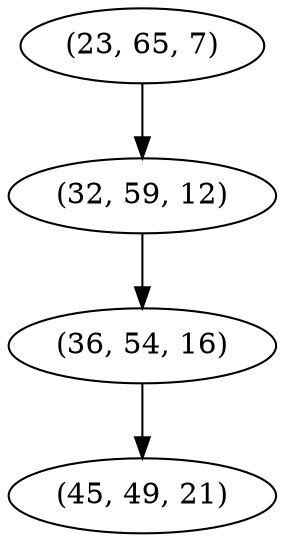 digraph tree {
    "(23, 65, 7)";
    "(32, 59, 12)";
    "(36, 54, 16)";
    "(45, 49, 21)";
    "(23, 65, 7)" -> "(32, 59, 12)";
    "(32, 59, 12)" -> "(36, 54, 16)";
    "(36, 54, 16)" -> "(45, 49, 21)";
}
